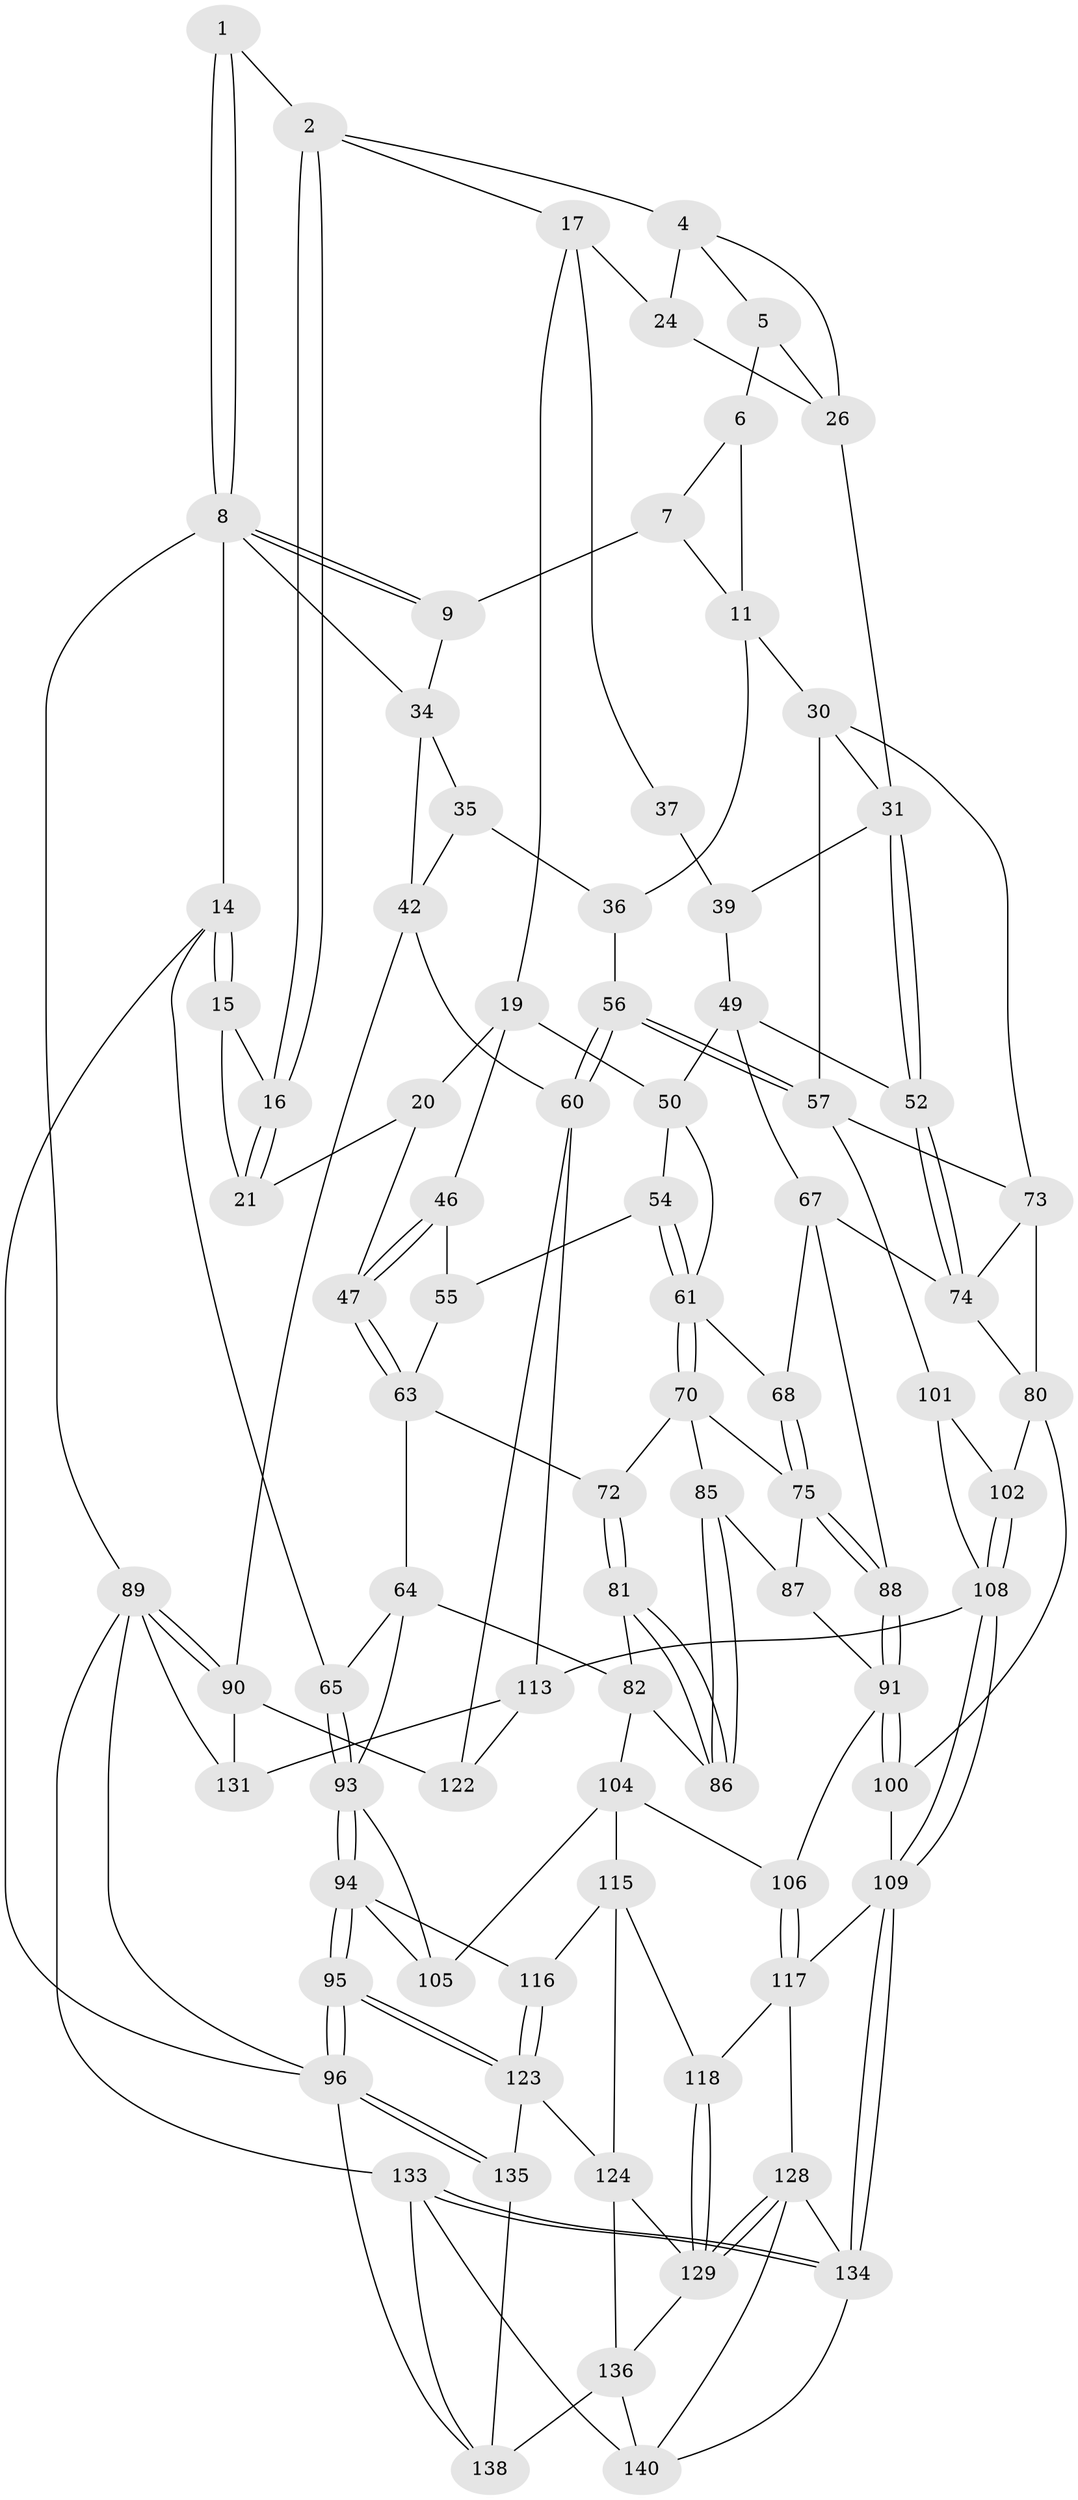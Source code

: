 // Generated by graph-tools (version 1.1) at 2025/24/03/03/25 07:24:33]
// undirected, 86 vertices, 188 edges
graph export_dot {
graph [start="1"]
  node [color=gray90,style=filled];
  1 [pos="+1+0"];
  2 [pos="+0.5637660101826993+0",super="+3"];
  4 [pos="+0.6906462655369655+0.046149180350360905",super="+23"];
  5 [pos="+0.6996877473023237+0.049486035819384336",super="+22"];
  6 [pos="+0.7951295094869315+0.053371594669104856",super="+12"];
  7 [pos="+0.8711420164681661+0.0023566188554879765",super="+10"];
  8 [pos="+1+0",super="+13"];
  9 [pos="+0.9246541081034436+0.13633351680652478"];
  11 [pos="+0.8491855530620408+0.1642611952895762",super="+29"];
  14 [pos="+0+0",super="+66"];
  15 [pos="+0.25967609672623415+0",super="+28"];
  16 [pos="+0.31340963549814466+0"];
  17 [pos="+0.5750368512873204+0.1280932319700542",super="+18"];
  19 [pos="+0.36747755097330953+0.19741585741622986",super="+45"];
  20 [pos="+0.3190625116138012+0.1065793900542529",super="+44"];
  21 [pos="+0.2869736460821735+0.009721030979503392",super="+27"];
  24 [pos="+0.6662411764435071+0.22264832269630935",super="+25"];
  26 [pos="+0.7838524706845793+0.14435821500074014",super="+33"];
  30 [pos="+0.8057549191749401+0.31095893867071145",super="+58"];
  31 [pos="+0.6945288394098519+0.2948034189050592",super="+32"];
  34 [pos="+1+0.19210485872383007",super="+41"];
  35 [pos="+0.9615670045664771+0.24399210056222825",super="+43"];
  36 [pos="+0.886626382507684+0.29460616715117227",super="+48"];
  37 [pos="+0.39823812458840646+0.2381936319097692",super="+38"];
  39 [pos="+0.5544506463484958+0.25609489592360635",super="+40"];
  42 [pos="+1+0.34225158698644453",super="+59"];
  46 [pos="+0.1899745952412409+0.3419510906995721"];
  47 [pos="+0.1374481957552367+0.35548600669108765"];
  49 [pos="+0.40804672563610656+0.264276206498012",super="+53"];
  50 [pos="+0.4043558000806705+0.28019831835912573",super="+51"];
  52 [pos="+0.6272146463487439+0.37396809627638794"];
  54 [pos="+0.2753041501168746+0.39666963819745815"];
  55 [pos="+0.260457796752811+0.40687329238177733"];
  56 [pos="+0.9535098954322878+0.5683035362602211"];
  57 [pos="+0.9349946085930948+0.5599845286743924",super="+84"];
  60 [pos="+0.9559318513018502+0.5700921753588862",super="+112"];
  61 [pos="+0.31382566461623984+0.40384218753925044",super="+62"];
  63 [pos="+0.13766654834009331+0.3655273512544586",super="+69"];
  64 [pos="+0.06579336309478502+0.45942126462138505",super="+83"];
  65 [pos="+0+0.33806551517468897"];
  67 [pos="+0.5622025183009731+0.4111546797021929",super="+78"];
  68 [pos="+0.4357850973441252+0.48786731303809583"];
  70 [pos="+0.3175393960284591+0.4607643778684303",super="+71"];
  72 [pos="+0.21031723423413762+0.473057083633088"];
  73 [pos="+0.7628946279375513+0.4657640406797565",super="+79"];
  74 [pos="+0.641044516794406+0.4083052934857325",super="+77"];
  75 [pos="+0.4293545149194815+0.5087262794715856",super="+76"];
  80 [pos="+0.6730213699062686+0.5606303028286006",super="+99"];
  81 [pos="+0.1407671445485555+0.5320114759888342"];
  82 [pos="+0.09017883472021895+0.560554242164928",super="+103"];
  85 [pos="+0.27386833820194945+0.5905831623228217"];
  86 [pos="+0.2634811925603928+0.6049876410126498"];
  87 [pos="+0.33232211103197573+0.5762382801424835"];
  88 [pos="+0.5039481723422491+0.5883744368437351"];
  89 [pos="+1+1",super="+132"];
  90 [pos="+1+0.8212546426950563",super="+121"];
  91 [pos="+0.49683997213993886+0.6981111896945573",super="+92"];
  93 [pos="+0+0.6113347886223641",super="+98"];
  94 [pos="+0+0.8391567729655897",super="+114"];
  95 [pos="+0+1"];
  96 [pos="+0+1",super="+97"];
  100 [pos="+0.5026830102734978+0.7136591646144818"];
  101 [pos="+0.7523788675952435+0.6617961156155583"];
  102 [pos="+0.6682456818797405+0.6400373165735062"];
  104 [pos="+0.2555669113114065+0.6226027437580683",super="+107"];
  105 [pos="+0.10550355120125418+0.6454782688629266"];
  106 [pos="+0.3064596641652309+0.7068998633335496"];
  108 [pos="+0.6976098222517129+0.7801787890182075",super="+111"];
  109 [pos="+0.5436282238025287+0.8378768443980258",super="+110"];
  113 [pos="+0.7613133173437637+0.7820796964595",super="+127"];
  115 [pos="+0.17446564476609522+0.7410198205575449",super="+119"];
  116 [pos="+0.11437462598381827+0.7361425956224072"];
  117 [pos="+0.32125179132782516+0.7777012197169897",super="+120"];
  118 [pos="+0.3016243946347489+0.7911548487434626"];
  122 [pos="+0.9301821628344045+0.7956894925765384"];
  123 [pos="+0.12205778823479427+0.859170516994007",super="+126"];
  124 [pos="+0.21652064330329818+0.8741362218615746",super="+125"];
  128 [pos="+0.31303001392436913+0.9074033930462385",super="+139"];
  129 [pos="+0.3063561310433503+0.9017268430751564",super="+130"];
  131 [pos="+0.8404835302026078+0.979186655023746"];
  133 [pos="+0.5546701619843529+1",super="+143"];
  134 [pos="+0.5337222940563252+1",super="+141"];
  135 [pos="+0.11712251613570221+0.937330326387632"];
  136 [pos="+0.23390439587437+0.9502500689105873",super="+137"];
  138 [pos="+0.17009025190326235+1",super="+144"];
  140 [pos="+0.26474283658719916+0.9631411140068139",super="+142"];
  1 -- 2;
  1 -- 8;
  1 -- 8;
  2 -- 16;
  2 -- 16;
  2 -- 17;
  2 -- 4;
  4 -- 5;
  4 -- 24;
  4 -- 26;
  5 -- 6 [weight=2];
  5 -- 26;
  6 -- 7;
  6 -- 11;
  7 -- 9;
  7 -- 11;
  8 -- 9;
  8 -- 9;
  8 -- 89;
  8 -- 14;
  8 -- 34;
  9 -- 34;
  11 -- 36;
  11 -- 30;
  14 -- 15 [weight=2];
  14 -- 15;
  14 -- 96;
  14 -- 65;
  15 -- 16;
  15 -- 21;
  16 -- 21;
  16 -- 21;
  17 -- 24;
  17 -- 19;
  17 -- 37;
  19 -- 20;
  19 -- 46;
  19 -- 50;
  20 -- 21 [weight=2];
  20 -- 47;
  24 -- 26;
  26 -- 31;
  30 -- 31;
  30 -- 73;
  30 -- 57;
  31 -- 52;
  31 -- 52;
  31 -- 39;
  34 -- 35;
  34 -- 42;
  35 -- 36 [weight=2];
  35 -- 42;
  36 -- 56;
  37 -- 39 [weight=2];
  39 -- 49;
  42 -- 60;
  42 -- 90;
  46 -- 47;
  46 -- 47;
  46 -- 55;
  47 -- 63;
  47 -- 63;
  49 -- 50;
  49 -- 67;
  49 -- 52;
  50 -- 54;
  50 -- 61;
  52 -- 74;
  52 -- 74;
  54 -- 55;
  54 -- 61;
  54 -- 61;
  55 -- 63;
  56 -- 57;
  56 -- 57;
  56 -- 60;
  56 -- 60;
  57 -- 101;
  57 -- 73;
  60 -- 113;
  60 -- 122;
  61 -- 70;
  61 -- 70;
  61 -- 68;
  63 -- 64;
  63 -- 72;
  64 -- 65;
  64 -- 82;
  64 -- 93;
  65 -- 93;
  65 -- 93;
  67 -- 68;
  67 -- 88;
  67 -- 74;
  68 -- 75;
  68 -- 75;
  70 -- 75;
  70 -- 72;
  70 -- 85;
  72 -- 81;
  72 -- 81;
  73 -- 74;
  73 -- 80;
  74 -- 80;
  75 -- 88;
  75 -- 88;
  75 -- 87;
  80 -- 100;
  80 -- 102;
  81 -- 82;
  81 -- 86;
  81 -- 86;
  82 -- 104;
  82 -- 86;
  85 -- 86;
  85 -- 86;
  85 -- 87;
  87 -- 91;
  88 -- 91;
  88 -- 91;
  89 -- 90;
  89 -- 90;
  89 -- 96;
  89 -- 131;
  89 -- 133;
  90 -- 131;
  90 -- 122;
  91 -- 100;
  91 -- 100;
  91 -- 106;
  93 -- 94;
  93 -- 94;
  93 -- 105;
  94 -- 95;
  94 -- 95;
  94 -- 105;
  94 -- 116;
  95 -- 96;
  95 -- 96;
  95 -- 123;
  95 -- 123;
  96 -- 135;
  96 -- 135;
  96 -- 138;
  100 -- 109;
  101 -- 102;
  101 -- 108;
  102 -- 108;
  102 -- 108;
  104 -- 105;
  104 -- 106;
  104 -- 115;
  106 -- 117;
  106 -- 117;
  108 -- 109;
  108 -- 109;
  108 -- 113;
  109 -- 134;
  109 -- 134;
  109 -- 117;
  113 -- 122;
  113 -- 131;
  115 -- 116;
  115 -- 124;
  115 -- 118;
  116 -- 123;
  116 -- 123;
  117 -- 118;
  117 -- 128;
  118 -- 129;
  118 -- 129;
  123 -- 135;
  123 -- 124;
  124 -- 129;
  124 -- 136;
  128 -- 129;
  128 -- 129;
  128 -- 140;
  128 -- 134;
  129 -- 136;
  133 -- 134;
  133 -- 134;
  133 -- 138;
  133 -- 140;
  134 -- 140;
  135 -- 138;
  136 -- 140;
  136 -- 138;
}
